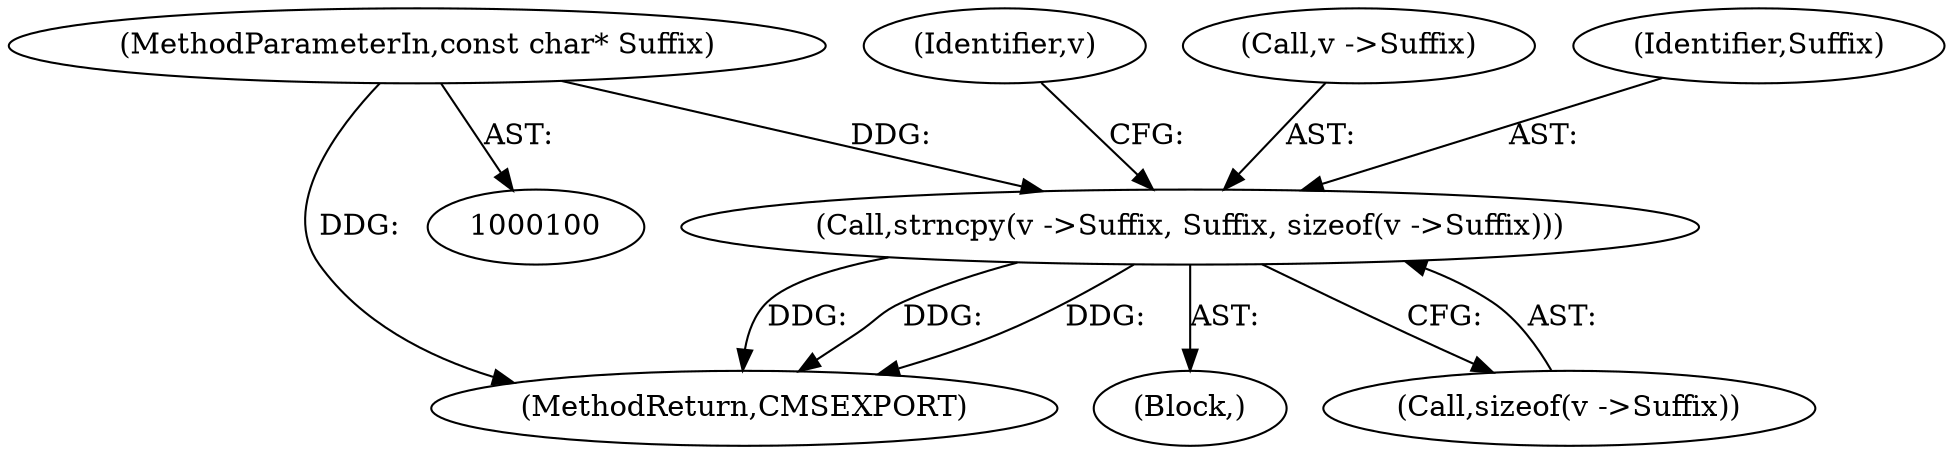 digraph "0_Little-CMS_91c2db7f2559be504211b283bc3a2c631d6f06d9@pointer" {
"1000154" [label="(Call,strncpy(v ->Suffix, Suffix, sizeof(v ->Suffix)))"];
"1000105" [label="(MethodParameterIn,const char* Suffix)"];
"1000183" [label="(MethodReturn,CMSEXPORT)"];
"1000106" [label="(Block,)"];
"1000154" [label="(Call,strncpy(v ->Suffix, Suffix, sizeof(v ->Suffix)))"];
"1000159" [label="(Call,sizeof(v ->Suffix))"];
"1000166" [label="(Identifier,v)"];
"1000105" [label="(MethodParameterIn,const char* Suffix)"];
"1000155" [label="(Call,v ->Suffix)"];
"1000158" [label="(Identifier,Suffix)"];
"1000154" -> "1000106"  [label="AST: "];
"1000154" -> "1000159"  [label="CFG: "];
"1000155" -> "1000154"  [label="AST: "];
"1000158" -> "1000154"  [label="AST: "];
"1000159" -> "1000154"  [label="AST: "];
"1000166" -> "1000154"  [label="CFG: "];
"1000154" -> "1000183"  [label="DDG: "];
"1000154" -> "1000183"  [label="DDG: "];
"1000154" -> "1000183"  [label="DDG: "];
"1000105" -> "1000154"  [label="DDG: "];
"1000105" -> "1000100"  [label="AST: "];
"1000105" -> "1000183"  [label="DDG: "];
}
